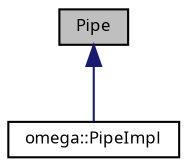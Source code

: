 digraph G
{
  bgcolor="transparent";
  edge [fontname="FreeSans.ttf",fontsize="8",labelfontname="FreeSans.ttf",labelfontsize="8"];
  node [fontname="FreeSans.ttf",fontsize="8",shape=record];
  Node1 [label="Pipe",height=0.2,width=0.4,color="black", fillcolor="grey75", style="filled" fontcolor="black"];
  Node1 -> Node2 [dir=back,color="midnightblue",fontsize="8",style="solid",fontname="FreeSans.ttf"];
  Node2 [label="omega::PipeImpl",height=0.2,width=0.4,color="black",URL="$classomega_1_1_pipe_impl.html"];
}
